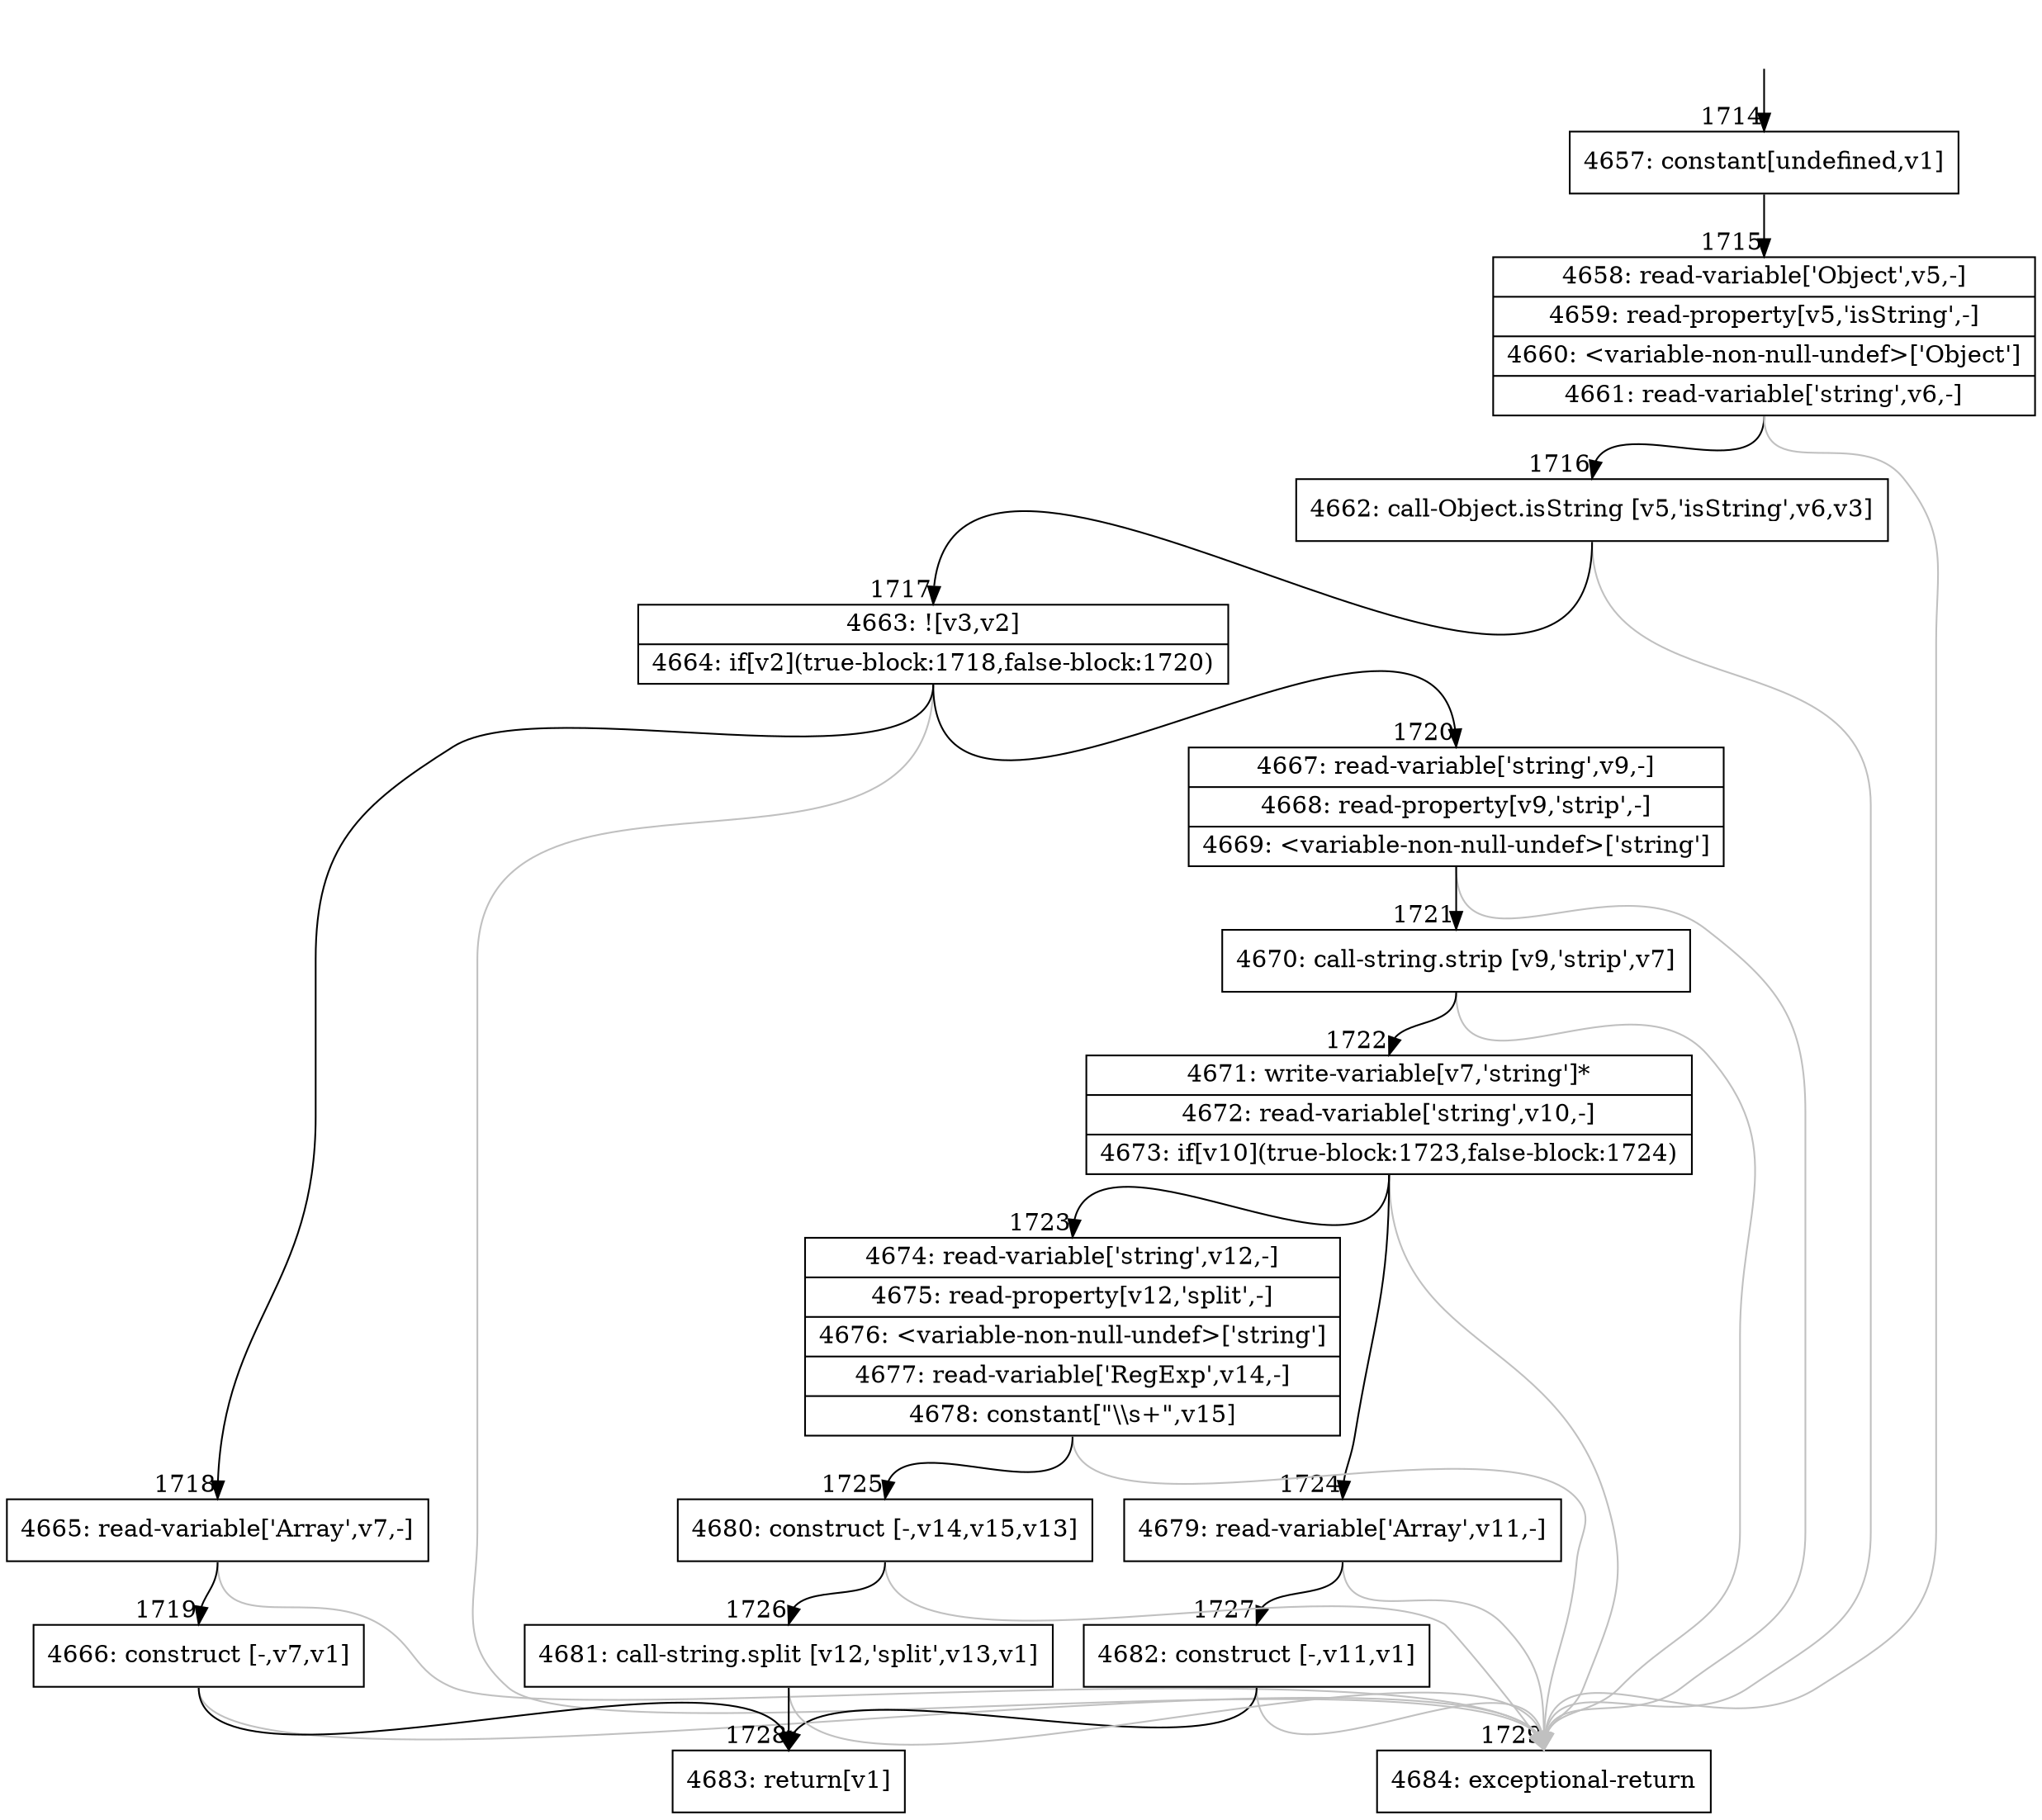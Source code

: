 digraph {
rankdir="TD"
BB_entry153[shape=none,label=""];
BB_entry153 -> BB1714 [tailport=s, headport=n, headlabel="    1714"]
BB1714 [shape=record label="{4657: constant[undefined,v1]}" ] 
BB1714 -> BB1715 [tailport=s, headport=n, headlabel="      1715"]
BB1715 [shape=record label="{4658: read-variable['Object',v5,-]|4659: read-property[v5,'isString',-]|4660: \<variable-non-null-undef\>['Object']|4661: read-variable['string',v6,-]}" ] 
BB1715 -> BB1716 [tailport=s, headport=n, headlabel="      1716"]
BB1715 -> BB1729 [tailport=s, headport=n, color=gray, headlabel="      1729"]
BB1716 [shape=record label="{4662: call-Object.isString [v5,'isString',v6,v3]}" ] 
BB1716 -> BB1717 [tailport=s, headport=n, headlabel="      1717"]
BB1716 -> BB1729 [tailport=s, headport=n, color=gray]
BB1717 [shape=record label="{4663: ![v3,v2]|4664: if[v2](true-block:1718,false-block:1720)}" ] 
BB1717 -> BB1718 [tailport=s, headport=n, headlabel="      1718"]
BB1717 -> BB1720 [tailport=s, headport=n, headlabel="      1720"]
BB1717 -> BB1729 [tailport=s, headport=n, color=gray]
BB1718 [shape=record label="{4665: read-variable['Array',v7,-]}" ] 
BB1718 -> BB1719 [tailport=s, headport=n, headlabel="      1719"]
BB1718 -> BB1729 [tailport=s, headport=n, color=gray]
BB1719 [shape=record label="{4666: construct [-,v7,v1]}" ] 
BB1719 -> BB1728 [tailport=s, headport=n, headlabel="      1728"]
BB1719 -> BB1729 [tailport=s, headport=n, color=gray]
BB1720 [shape=record label="{4667: read-variable['string',v9,-]|4668: read-property[v9,'strip',-]|4669: \<variable-non-null-undef\>['string']}" ] 
BB1720 -> BB1721 [tailport=s, headport=n, headlabel="      1721"]
BB1720 -> BB1729 [tailport=s, headport=n, color=gray]
BB1721 [shape=record label="{4670: call-string.strip [v9,'strip',v7]}" ] 
BB1721 -> BB1722 [tailport=s, headport=n, headlabel="      1722"]
BB1721 -> BB1729 [tailport=s, headport=n, color=gray]
BB1722 [shape=record label="{4671: write-variable[v7,'string']*|4672: read-variable['string',v10,-]|4673: if[v10](true-block:1723,false-block:1724)}" ] 
BB1722 -> BB1723 [tailport=s, headport=n, headlabel="      1723"]
BB1722 -> BB1724 [tailport=s, headport=n, headlabel="      1724"]
BB1722 -> BB1729 [tailport=s, headport=n, color=gray]
BB1723 [shape=record label="{4674: read-variable['string',v12,-]|4675: read-property[v12,'split',-]|4676: \<variable-non-null-undef\>['string']|4677: read-variable['RegExp',v14,-]|4678: constant[\"\\\\s+\",v15]}" ] 
BB1723 -> BB1725 [tailport=s, headport=n, headlabel="      1725"]
BB1723 -> BB1729 [tailport=s, headport=n, color=gray]
BB1724 [shape=record label="{4679: read-variable['Array',v11,-]}" ] 
BB1724 -> BB1727 [tailport=s, headport=n, headlabel="      1727"]
BB1724 -> BB1729 [tailport=s, headport=n, color=gray]
BB1725 [shape=record label="{4680: construct [-,v14,v15,v13]}" ] 
BB1725 -> BB1726 [tailport=s, headport=n, headlabel="      1726"]
BB1725 -> BB1729 [tailport=s, headport=n, color=gray]
BB1726 [shape=record label="{4681: call-string.split [v12,'split',v13,v1]}" ] 
BB1726 -> BB1728 [tailport=s, headport=n]
BB1726 -> BB1729 [tailport=s, headport=n, color=gray]
BB1727 [shape=record label="{4682: construct [-,v11,v1]}" ] 
BB1727 -> BB1728 [tailport=s, headport=n]
BB1727 -> BB1729 [tailport=s, headport=n, color=gray]
BB1728 [shape=record label="{4683: return[v1]}" ] 
BB1729 [shape=record label="{4684: exceptional-return}" ] 
//#$~ 1111
}
